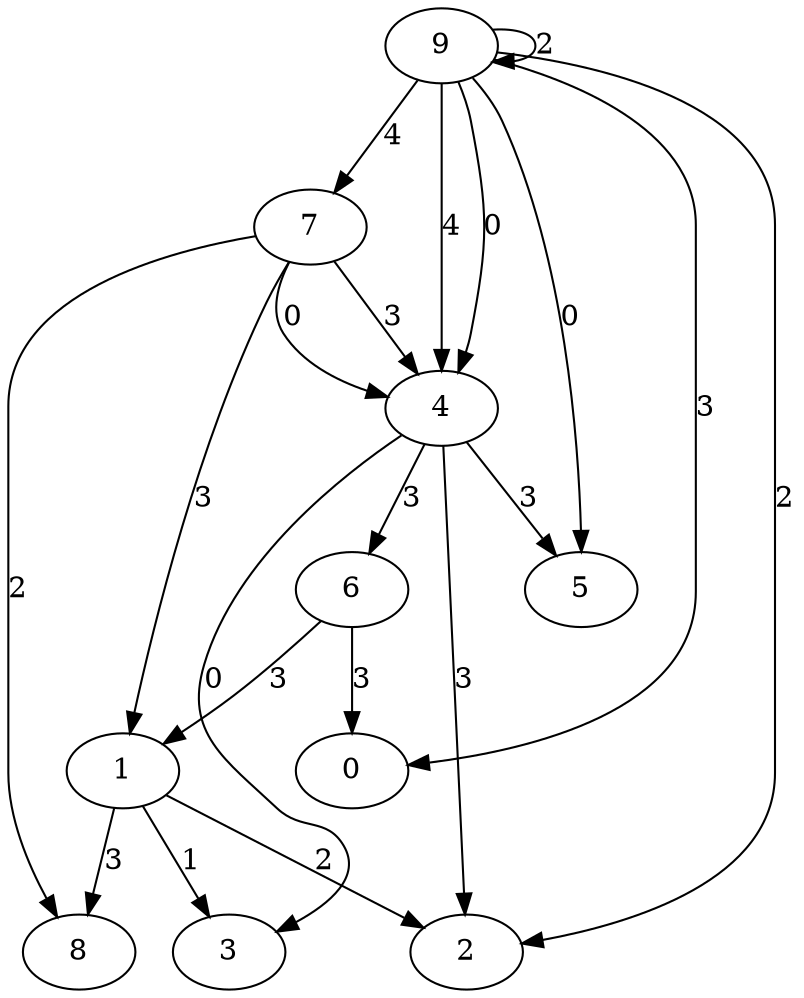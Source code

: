 digraph {
1 -> 8[label="3"weight="3"];
1 -> 3[label="1"weight="1"];
1 -> 2[label="2"weight="2"];
4 -> 3[label="0"weight="0"];
4 -> 5[label="3"weight="3"];
4 -> 6[label="3"weight="3"];
4 -> 2[label="3"weight="3"];
6 -> 1[label="3"weight="3"];
6 -> 0[label="3"weight="3"];
7 -> 4[label="0"weight="0"];
7 -> 8[label="2"weight="2"];
7 -> 4[label="3"weight="3"];
7 -> 1[label="3"weight="3"];
9 -> 4[label="4"weight="4"];
9 -> 4[label="0"weight="0"];
9 -> 5[label="0"weight="0"];
9 -> 2[label="2"weight="2"];
9 -> 7[label="4"weight="4"];
9 -> 9[label="2"weight="2"];
9 -> 0[label="3"weight="3"];
}